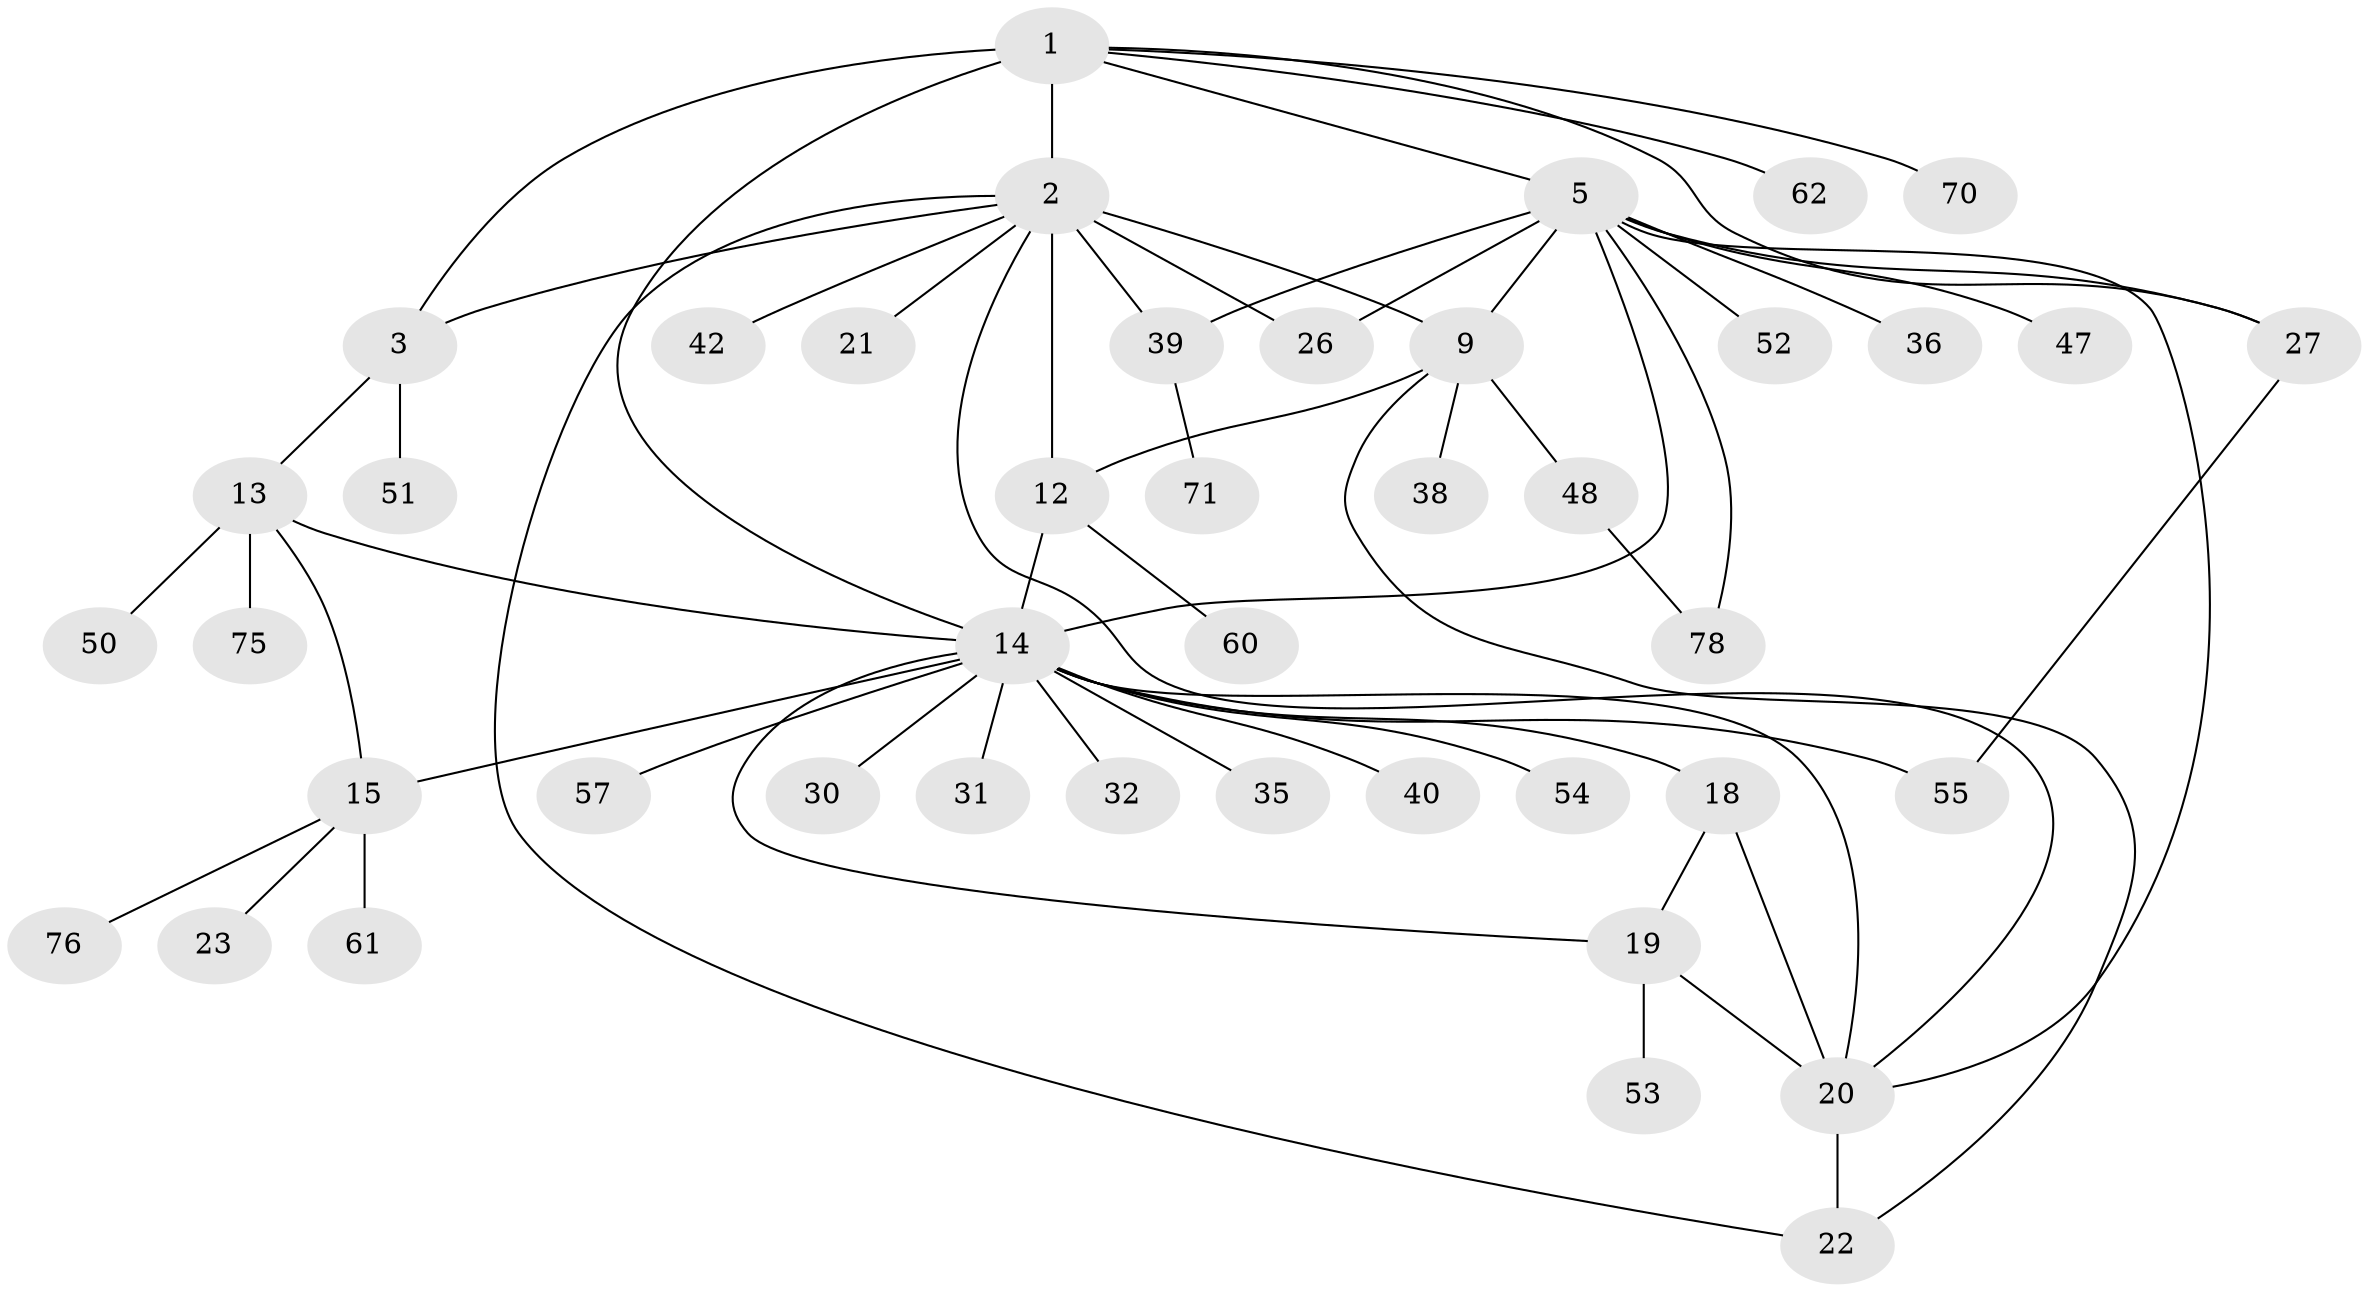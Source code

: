 // original degree distribution, {5: 0.022988505747126436, 6: 0.05747126436781609, 7: 0.022988505747126436, 9: 0.022988505747126436, 4: 0.04597701149425287, 8: 0.06896551724137931, 3: 0.10344827586206896, 1: 0.4942528735632184, 2: 0.16091954022988506}
// Generated by graph-tools (version 1.1) at 2025/15/03/09/25 04:15:55]
// undirected, 43 vertices, 61 edges
graph export_dot {
graph [start="1"]
  node [color=gray90,style=filled];
  1 [super="+4+65"];
  2 [super="+10+45"];
  3;
  5 [super="+41+6"];
  9 [super="+11+37"];
  12 [super="+74"];
  13;
  14 [super="+25+16+59"];
  15;
  18;
  19;
  20 [super="+24+43"];
  21 [super="+44+28"];
  22 [super="+58"];
  23;
  26;
  27 [super="+63+49"];
  30;
  31;
  32;
  35 [super="+46"];
  36;
  38;
  39;
  40;
  42;
  47;
  48;
  50;
  51;
  52;
  53;
  54;
  55;
  57;
  60;
  61;
  62;
  70;
  71;
  75;
  76;
  78;
  1 -- 2 [weight=2];
  1 -- 3 [weight=2];
  1 -- 70;
  1 -- 5;
  1 -- 27;
  1 -- 62;
  1 -- 14;
  2 -- 3;
  2 -- 39;
  2 -- 9 [weight=2];
  2 -- 42;
  2 -- 12;
  2 -- 20;
  2 -- 21;
  2 -- 26;
  2 -- 22;
  3 -- 13;
  3 -- 51;
  5 -- 20;
  5 -- 26;
  5 -- 78;
  5 -- 27;
  5 -- 36;
  5 -- 39;
  5 -- 9 [weight=2];
  5 -- 14 [weight=2];
  5 -- 47;
  5 -- 52;
  9 -- 12 [weight=2];
  9 -- 48;
  9 -- 38;
  9 -- 22;
  12 -- 60;
  12 -- 14;
  13 -- 14 [weight=2];
  13 -- 15;
  13 -- 50;
  13 -- 75;
  14 -- 15 [weight=2];
  14 -- 31;
  14 -- 40;
  14 -- 57;
  14 -- 30;
  14 -- 32;
  14 -- 35;
  14 -- 18;
  14 -- 19;
  14 -- 20;
  14 -- 54;
  14 -- 55;
  15 -- 23;
  15 -- 61;
  15 -- 76;
  18 -- 19;
  18 -- 20;
  19 -- 20;
  19 -- 53;
  20 -- 22;
  27 -- 55;
  39 -- 71;
  48 -- 78;
}
